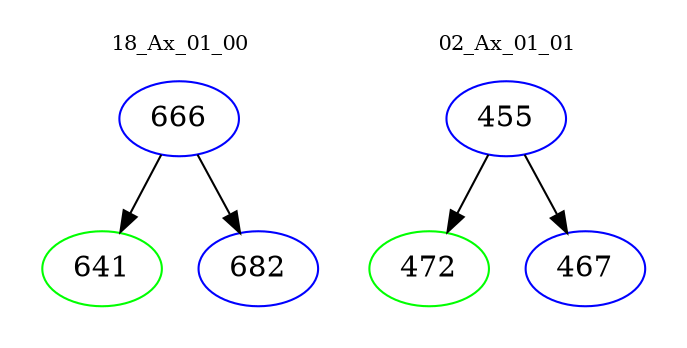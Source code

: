digraph{
subgraph cluster_0 {
color = white
label = "18_Ax_01_00";
fontsize=10;
T0_666 [label="666", color="blue"]
T0_666 -> T0_641 [color="black"]
T0_641 [label="641", color="green"]
T0_666 -> T0_682 [color="black"]
T0_682 [label="682", color="blue"]
}
subgraph cluster_1 {
color = white
label = "02_Ax_01_01";
fontsize=10;
T1_455 [label="455", color="blue"]
T1_455 -> T1_472 [color="black"]
T1_472 [label="472", color="green"]
T1_455 -> T1_467 [color="black"]
T1_467 [label="467", color="blue"]
}
}
